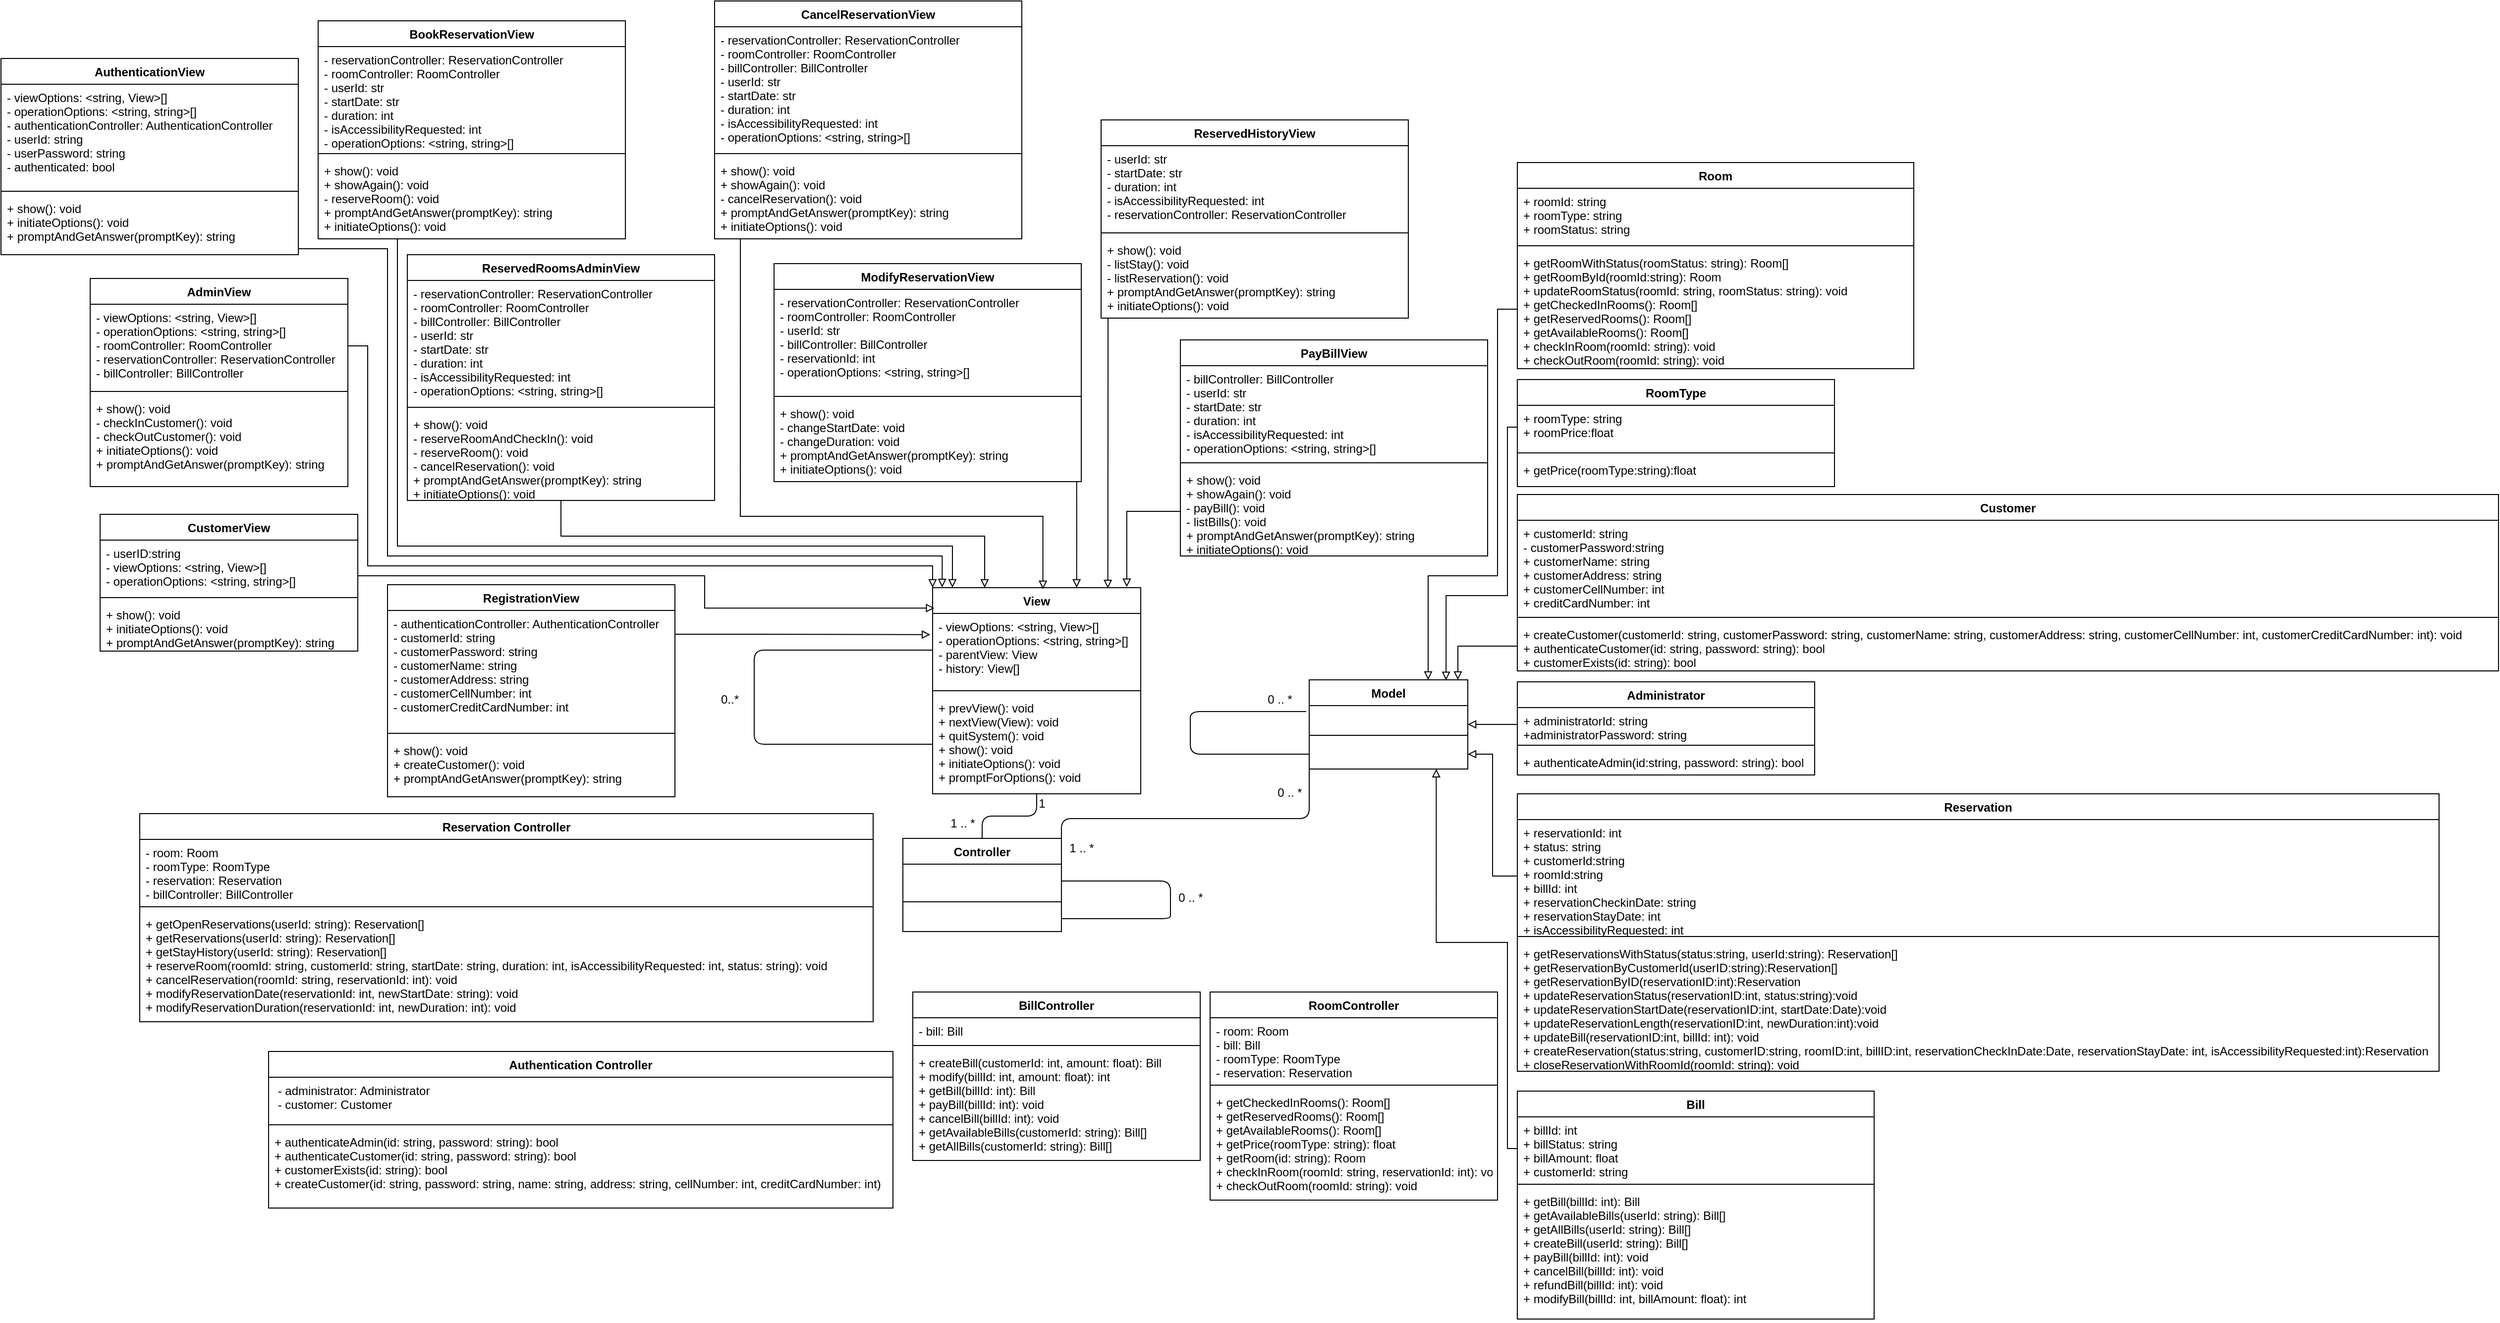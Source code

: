 <mxfile version="20.3.0" type="device"><diagram id="GkyFq522ufnCWcVk9DP3" name="Page-1"><mxGraphModel dx="4058" dy="2920" grid="1" gridSize="10" guides="1" tooltips="1" connect="1" arrows="1" fold="1" page="1" pageScale="1" pageWidth="1100" pageHeight="850" math="0" shadow="0"><root><mxCell id="0"/><mxCell id="1" parent="0"/><mxCell id="Hiqv2ZZL3TNzSeIykQGR-52" value="1 .. *" style="text;html=1;align=center;verticalAlign=middle;resizable=0;points=[];autosize=1;" parent="1" vertex="1"><mxGeometry x="410" y="470" width="40" height="20" as="geometry"/></mxCell><mxCell id="Hiqv2ZZL3TNzSeIykQGR-54" value="" style="html=1;endArrow=none;endFill=0;edgeStyle=elbowEdgeStyle;elbow=vertical;endSize=10;exitX=0.5;exitY=0;exitDx=0;exitDy=0;" parent="1" source="Hiqv2ZZL3TNzSeIykQGR-32" target="Hiqv2ZZL3TNzSeIykQGR-4" edge="1"><mxGeometry width="160" relative="1" as="geometry"><mxPoint x="476" y="465" as="sourcePoint"/><mxPoint x="740" y="405" as="targetPoint"/></mxGeometry></mxCell><mxCell id="Hiqv2ZZL3TNzSeIykQGR-55" value="1" style="text;html=1;align=center;verticalAlign=middle;resizable=0;points=[];autosize=1;" parent="1" vertex="1"><mxGeometry x="500" y="450" width="20" height="20" as="geometry"/></mxCell><mxCell id="Hiqv2ZZL3TNzSeIykQGR-90" value="" style="edgeStyle=elbowEdgeStyle;html=1;endArrow=none;elbow=vertical;exitX=1;exitY=0.5;exitDx=0;exitDy=0;" parent="1" source="Hiqv2ZZL3TNzSeIykQGR-33" edge="1"><mxGeometry width="160" relative="1" as="geometry"><mxPoint x="620" y="405" as="sourcePoint"/><mxPoint x="780" y="374" as="targetPoint"/><Array as="points"><mxPoint x="750" y="475"/><mxPoint x="670" y="534"/></Array></mxGeometry></mxCell><mxCell id="Hiqv2ZZL3TNzSeIykQGR-91" value="0 .. *" style="text;html=1;align=center;verticalAlign=middle;resizable=0;points=[];autosize=1;" parent="1" vertex="1"><mxGeometry x="740" y="439" width="40" height="20" as="geometry"/></mxCell><mxCell id="Hiqv2ZZL3TNzSeIykQGR-92" value="1 .. *" style="text;html=1;align=center;verticalAlign=middle;resizable=0;points=[];autosize=1;" parent="1" vertex="1"><mxGeometry x="530" y="495" width="40" height="20" as="geometry"/></mxCell><mxCell id="iEC_r5GPIJfNSvtTYuvK-2" value="0 .. *" style="text;html=1;align=center;verticalAlign=middle;resizable=0;points=[];autosize=1;" parent="1" vertex="1"><mxGeometry x="640" y="545" width="40" height="20" as="geometry"/></mxCell><mxCell id="Hiqv2ZZL3TNzSeIykQGR-1" value="View" style="swimlane;fontStyle=1;align=center;verticalAlign=top;childLayout=stackLayout;horizontal=1;startSize=26;horizontalStack=0;resizeParent=1;resizeParentMax=0;resizeLast=0;collapsible=1;marginBottom=0;" parent="1" vertex="1"><mxGeometry x="400" y="242" width="210" height="208" as="geometry"/></mxCell><mxCell id="Hiqv2ZZL3TNzSeIykQGR-2" value="- viewOptions: &lt;string, View&gt;[]&#10;- operationOptions: &lt;string, string&gt;[]&#10;- parentView: View&#10;- history: View[]" style="text;strokeColor=none;fillColor=none;align=left;verticalAlign=top;spacingLeft=4;spacingRight=4;overflow=hidden;rotatable=0;points=[[0,0.5],[1,0.5]];portConstraint=eastwest;" parent="Hiqv2ZZL3TNzSeIykQGR-1" vertex="1"><mxGeometry y="26" width="210" height="74" as="geometry"/></mxCell><mxCell id="Hiqv2ZZL3TNzSeIykQGR-3" value="" style="line;strokeWidth=1;fillColor=none;align=left;verticalAlign=middle;spacingTop=-1;spacingLeft=3;spacingRight=3;rotatable=0;labelPosition=right;points=[];portConstraint=eastwest;" parent="Hiqv2ZZL3TNzSeIykQGR-1" vertex="1"><mxGeometry y="100" width="210" height="8" as="geometry"/></mxCell><mxCell id="Hiqv2ZZL3TNzSeIykQGR-4" value="+ prevView(): void&#10;+ nextView(View): void&#10;+ quitSystem(): void&#10;+ show(): void&#10;+ initiateOptions(): void&#10;+ promptForOptions(): void" style="text;strokeColor=none;fillColor=none;align=left;verticalAlign=top;spacingLeft=4;spacingRight=4;overflow=hidden;rotatable=0;points=[[0,0.5],[1,0.5]];portConstraint=eastwest;" parent="Hiqv2ZZL3TNzSeIykQGR-1" vertex="1"><mxGeometry y="108" width="210" height="100" as="geometry"/></mxCell><mxCell id="Qbf3u0AygKGLp--Ei2p_-1" value="" style="endArrow=none;html=1;entryX=0;entryY=0.5;entryDx=0;entryDy=0;exitX=0;exitY=0.5;exitDx=0;exitDy=0;" parent="Hiqv2ZZL3TNzSeIykQGR-1" source="Hiqv2ZZL3TNzSeIykQGR-4" target="Hiqv2ZZL3TNzSeIykQGR-2" edge="1"><mxGeometry width="50" height="50" relative="1" as="geometry"><mxPoint x="140" y="265" as="sourcePoint"/><mxPoint x="190" y="215" as="targetPoint"/><Array as="points"><mxPoint x="-180" y="158"/><mxPoint x="-180" y="63"/></Array></mxGeometry></mxCell><mxCell id="Hiqv2ZZL3TNzSeIykQGR-32" value="Controller" style="swimlane;fontStyle=1;align=center;verticalAlign=top;childLayout=stackLayout;horizontal=1;startSize=26;horizontalStack=0;resizeParent=1;resizeParentMax=0;resizeLast=0;collapsible=1;marginBottom=0;" parent="1" vertex="1"><mxGeometry x="370" y="495" width="160" height="94" as="geometry"/></mxCell><mxCell id="Hiqv2ZZL3TNzSeIykQGR-33" value=" &#10;" style="text;strokeColor=none;fillColor=none;align=left;verticalAlign=top;spacingLeft=4;spacingRight=4;overflow=hidden;rotatable=0;points=[[0,0.5],[1,0.5]];portConstraint=eastwest;" parent="Hiqv2ZZL3TNzSeIykQGR-32" vertex="1"><mxGeometry y="26" width="160" height="34" as="geometry"/></mxCell><mxCell id="Hiqv2ZZL3TNzSeIykQGR-34" value="" style="line;strokeWidth=1;fillColor=none;align=left;verticalAlign=middle;spacingTop=-1;spacingLeft=3;spacingRight=3;rotatable=0;labelPosition=right;points=[];portConstraint=eastwest;" parent="Hiqv2ZZL3TNzSeIykQGR-32" vertex="1"><mxGeometry y="60" width="160" height="8" as="geometry"/></mxCell><mxCell id="Hiqv2ZZL3TNzSeIykQGR-35" value=" &#10;" style="text;strokeColor=none;fillColor=none;align=left;verticalAlign=top;spacingLeft=4;spacingRight=4;overflow=hidden;rotatable=0;points=[[0,0.5],[1,0.5]];portConstraint=eastwest;" parent="Hiqv2ZZL3TNzSeIykQGR-32" vertex="1"><mxGeometry y="68" width="160" height="26" as="geometry"/></mxCell><mxCell id="iEC_r5GPIJfNSvtTYuvK-1" value="" style="endArrow=none;html=1;exitX=1;exitY=0.5;exitDx=0;exitDy=0;entryX=1;entryY=0.5;entryDx=0;entryDy=0;" parent="Hiqv2ZZL3TNzSeIykQGR-32" source="Hiqv2ZZL3TNzSeIykQGR-33" target="Hiqv2ZZL3TNzSeIykQGR-35" edge="1"><mxGeometry width="50" height="50" relative="1" as="geometry"><mxPoint x="160" y="20" as="sourcePoint"/><mxPoint x="210" y="-30" as="targetPoint"/><Array as="points"><mxPoint x="270" y="43"/><mxPoint x="270" y="70"/><mxPoint x="270" y="81"/></Array></mxGeometry></mxCell><mxCell id="Hiqv2ZZL3TNzSeIykQGR-67" value="Customer" style="swimlane;fontStyle=1;align=center;verticalAlign=top;childLayout=stackLayout;horizontal=1;startSize=26;horizontalStack=0;resizeParent=1;resizeParentMax=0;resizeLast=0;collapsible=1;marginBottom=0;" parent="1" vertex="1"><mxGeometry x="990" y="148" width="990" height="178" as="geometry"/></mxCell><mxCell id="Hiqv2ZZL3TNzSeIykQGR-68" value="+ customerId: string&#10;- customerPassword:string&#10;+ customerName: string&#10;+ customerAddress: string&#10;+ customerCellNumber: int&#10;+ creditCardNumber: int " style="text;strokeColor=none;fillColor=none;align=left;verticalAlign=top;spacingLeft=4;spacingRight=4;overflow=hidden;rotatable=0;points=[[0,0.5],[1,0.5]];portConstraint=eastwest;" parent="Hiqv2ZZL3TNzSeIykQGR-67" vertex="1"><mxGeometry y="26" width="990" height="94" as="geometry"/></mxCell><mxCell id="Hiqv2ZZL3TNzSeIykQGR-69" value="" style="line;strokeWidth=1;fillColor=none;align=left;verticalAlign=middle;spacingTop=-1;spacingLeft=3;spacingRight=3;rotatable=0;labelPosition=right;points=[];portConstraint=eastwest;" parent="Hiqv2ZZL3TNzSeIykQGR-67" vertex="1"><mxGeometry y="120" width="990" height="8" as="geometry"/></mxCell><mxCell id="Hiqv2ZZL3TNzSeIykQGR-70" value="+ createCustomer(customerId: string, customerPassword: string, customerName: string, customerAddress: string, customerCellNumber: int, customerCreditCardNumber: int): void&#10;+ authenticateCustomer(id: string, password: string): bool&#10;+ customerExists(id: string): bool&#10;&#10;" style="text;strokeColor=none;fillColor=none;align=left;verticalAlign=top;spacingLeft=4;spacingRight=4;overflow=hidden;rotatable=0;points=[[0,0.5],[1,0.5]];portConstraint=eastwest;" parent="Hiqv2ZZL3TNzSeIykQGR-67" vertex="1"><mxGeometry y="128" width="990" height="50" as="geometry"/></mxCell><mxCell id="Hiqv2ZZL3TNzSeIykQGR-63" value="Model" style="swimlane;fontStyle=1;align=center;verticalAlign=top;childLayout=stackLayout;horizontal=1;startSize=26;horizontalStack=0;resizeParent=1;resizeParentMax=0;resizeLast=0;collapsible=1;marginBottom=0;" parent="1" vertex="1"><mxGeometry x="780" y="335" width="160" height="90" as="geometry"/></mxCell><mxCell id="Hiqv2ZZL3TNzSeIykQGR-64" value=" &#10;" style="text;strokeColor=none;fillColor=none;align=left;verticalAlign=top;spacingLeft=4;spacingRight=4;overflow=hidden;rotatable=0;points=[[0,0.5],[1,0.5]];portConstraint=eastwest;" parent="Hiqv2ZZL3TNzSeIykQGR-63" vertex="1"><mxGeometry y="26" width="160" height="26" as="geometry"/></mxCell><mxCell id="Hiqv2ZZL3TNzSeIykQGR-65" value="" style="line;strokeWidth=1;fillColor=none;align=left;verticalAlign=middle;spacingTop=-1;spacingLeft=3;spacingRight=3;rotatable=0;labelPosition=right;points=[];portConstraint=eastwest;" parent="Hiqv2ZZL3TNzSeIykQGR-63" vertex="1"><mxGeometry y="52" width="160" height="8" as="geometry"/></mxCell><mxCell id="Hiqv2ZZL3TNzSeIykQGR-66" value=" &#10;" style="text;strokeColor=none;fillColor=none;align=left;verticalAlign=top;spacingLeft=4;spacingRight=4;overflow=hidden;rotatable=0;points=[[0,0.5],[1,0.5]];portConstraint=eastwest;" parent="Hiqv2ZZL3TNzSeIykQGR-63" vertex="1"><mxGeometry y="60" width="160" height="30" as="geometry"/></mxCell><mxCell id="Qbf3u0AygKGLp--Ei2p_-4" value="" style="endArrow=none;html=1;entryX=-0.019;entryY=0.231;entryDx=0;entryDy=0;entryPerimeter=0;exitX=0;exitY=0.5;exitDx=0;exitDy=0;" parent="Hiqv2ZZL3TNzSeIykQGR-63" source="Hiqv2ZZL3TNzSeIykQGR-66" target="Hiqv2ZZL3TNzSeIykQGR-64" edge="1"><mxGeometry width="50" height="50" relative="1" as="geometry"><mxPoint x="-240" y="195" as="sourcePoint"/><mxPoint x="-190" y="145" as="targetPoint"/><Array as="points"><mxPoint x="-120" y="75"/><mxPoint x="-120" y="55"/><mxPoint x="-120" y="32"/></Array></mxGeometry></mxCell><mxCell id="Hiqv2ZZL3TNzSeIykQGR-5" value="AuthenticationView" style="swimlane;fontStyle=1;align=center;verticalAlign=top;childLayout=stackLayout;horizontal=1;startSize=26;horizontalStack=0;resizeParent=1;resizeParentMax=0;resizeLast=0;collapsible=1;marginBottom=0;" parent="1" vertex="1"><mxGeometry x="-540" y="-292" width="300" height="198" as="geometry"/></mxCell><mxCell id="Hiqv2ZZL3TNzSeIykQGR-6" value="- viewOptions: &lt;string, View&gt;[]&#10;- operationOptions: &lt;string, string&gt;[]&#10;- authenticationController: AuthenticationController&#10;- userId: string&#10;- userPassword: string&#10;- authenticated: bool" style="text;strokeColor=none;fillColor=none;align=left;verticalAlign=top;spacingLeft=4;spacingRight=4;overflow=hidden;rotatable=0;points=[[0,0.5],[1,0.5]];portConstraint=eastwest;" parent="Hiqv2ZZL3TNzSeIykQGR-5" vertex="1"><mxGeometry y="26" width="300" height="104" as="geometry"/></mxCell><mxCell id="Hiqv2ZZL3TNzSeIykQGR-7" value="" style="line;strokeWidth=1;fillColor=none;align=left;verticalAlign=middle;spacingTop=-1;spacingLeft=3;spacingRight=3;rotatable=0;labelPosition=right;points=[];portConstraint=eastwest;" parent="Hiqv2ZZL3TNzSeIykQGR-5" vertex="1"><mxGeometry y="130" width="300" height="8" as="geometry"/></mxCell><mxCell id="Hiqv2ZZL3TNzSeIykQGR-8" value="+ show(): void&#10;+ initiateOptions(): void&#10;+ promptAndGetAnswer(promptKey): string&#10;" style="text;strokeColor=none;fillColor=none;align=left;verticalAlign=top;spacingLeft=4;spacingRight=4;overflow=hidden;rotatable=0;points=[[0,0.5],[1,0.5]];portConstraint=eastwest;" parent="Hiqv2ZZL3TNzSeIykQGR-5" vertex="1"><mxGeometry y="138" width="300" height="60" as="geometry"/></mxCell><mxCell id="Hiqv2ZZL3TNzSeIykQGR-19" value="BookReservationView" style="swimlane;fontStyle=1;align=center;verticalAlign=top;childLayout=stackLayout;horizontal=1;startSize=26;horizontalStack=0;resizeParent=1;resizeParentMax=0;resizeLast=0;collapsible=1;marginBottom=0;" parent="1" vertex="1"><mxGeometry x="-220" y="-330" width="310" height="220" as="geometry"/></mxCell><mxCell id="Hiqv2ZZL3TNzSeIykQGR-20" value="- reservationController: ReservationController&#10;- roomController: RoomController&#10;- userId: str&#10;- startDate: str&#10;- duration: int&#10;- isAccessibilityRequested: int&#10;- operationOptions: &lt;string, string&gt;[]" style="text;strokeColor=none;fillColor=none;align=left;verticalAlign=top;spacingLeft=4;spacingRight=4;overflow=hidden;rotatable=0;points=[[0,0.5],[1,0.5]];portConstraint=eastwest;" parent="Hiqv2ZZL3TNzSeIykQGR-19" vertex="1"><mxGeometry y="26" width="310" height="104" as="geometry"/></mxCell><mxCell id="Hiqv2ZZL3TNzSeIykQGR-21" value="" style="line;strokeWidth=1;fillColor=none;align=left;verticalAlign=middle;spacingTop=-1;spacingLeft=3;spacingRight=3;rotatable=0;labelPosition=right;points=[];portConstraint=eastwest;" parent="Hiqv2ZZL3TNzSeIykQGR-19" vertex="1"><mxGeometry y="130" width="310" height="8" as="geometry"/></mxCell><mxCell id="Hiqv2ZZL3TNzSeIykQGR-22" value="+ show(): void&#10;+ showAgain(): void&#10;- reserveRoom(): void&#10;+ promptAndGetAnswer(promptKey): string&#10;+ initiateOptions(): void&#10;" style="text;strokeColor=none;fillColor=none;align=left;verticalAlign=top;spacingLeft=4;spacingRight=4;overflow=hidden;rotatable=0;points=[[0,0.5],[1,0.5]];portConstraint=eastwest;" parent="Hiqv2ZZL3TNzSeIykQGR-19" vertex="1"><mxGeometry y="138" width="310" height="82" as="geometry"/></mxCell><mxCell id="Hiqv2ZZL3TNzSeIykQGR-11" value="AdminView" style="swimlane;fontStyle=1;align=center;verticalAlign=top;childLayout=stackLayout;horizontal=1;startSize=26;horizontalStack=0;resizeParent=1;resizeParentMax=0;resizeLast=0;collapsible=1;marginBottom=0;" parent="1" vertex="1"><mxGeometry x="-450" y="-70" width="260" height="210" as="geometry"/></mxCell><mxCell id="Hiqv2ZZL3TNzSeIykQGR-12" value="- viewOptions: &lt;string, View&gt;[]&#10;- operationOptions: &lt;string, string&gt;[]&#10;- roomController: RoomController&#10;- reservationController: ReservationController&#10;- billController: BillController" style="text;strokeColor=none;fillColor=none;align=left;verticalAlign=top;spacingLeft=4;spacingRight=4;overflow=hidden;rotatable=0;points=[[0,0.5],[1,0.5]];portConstraint=eastwest;" parent="Hiqv2ZZL3TNzSeIykQGR-11" vertex="1"><mxGeometry y="26" width="260" height="84" as="geometry"/></mxCell><mxCell id="Hiqv2ZZL3TNzSeIykQGR-13" value="" style="line;strokeWidth=1;fillColor=none;align=left;verticalAlign=middle;spacingTop=-1;spacingLeft=3;spacingRight=3;rotatable=0;labelPosition=right;points=[];portConstraint=eastwest;" parent="Hiqv2ZZL3TNzSeIykQGR-11" vertex="1"><mxGeometry y="110" width="260" height="8" as="geometry"/></mxCell><mxCell id="Hiqv2ZZL3TNzSeIykQGR-14" value="+ show(): void&#10;- checkInCustomer(): void&#10;- checkOutCustomer(): void&#10;+ initiateOptions(): void&#10;+ promptAndGetAnswer(promptKey): string&#10;" style="text;strokeColor=none;fillColor=none;align=left;verticalAlign=top;spacingLeft=4;spacingRight=4;overflow=hidden;rotatable=0;points=[[0,0.5],[1,0.5]];portConstraint=eastwest;" parent="Hiqv2ZZL3TNzSeIykQGR-11" vertex="1"><mxGeometry y="118" width="260" height="92" as="geometry"/></mxCell><mxCell id="Hiqv2ZZL3TNzSeIykQGR-79" value="Bill" style="swimlane;fontStyle=1;align=center;verticalAlign=top;childLayout=stackLayout;horizontal=1;startSize=26;horizontalStack=0;resizeParent=1;resizeParentMax=0;resizeLast=0;collapsible=1;marginBottom=0;" parent="1" vertex="1"><mxGeometry x="990" y="750" width="360" height="230" as="geometry"/></mxCell><mxCell id="Hiqv2ZZL3TNzSeIykQGR-80" value="+ billId: int&#10;+ billStatus: string&#10;+ billAmount: float&#10;+ customerId: string" style="text;strokeColor=none;fillColor=none;align=left;verticalAlign=top;spacingLeft=4;spacingRight=4;overflow=hidden;rotatable=0;points=[[0,0.5],[1,0.5]];portConstraint=eastwest;" parent="Hiqv2ZZL3TNzSeIykQGR-79" vertex="1"><mxGeometry y="26" width="360" height="64" as="geometry"/></mxCell><mxCell id="Hiqv2ZZL3TNzSeIykQGR-81" value="" style="line;strokeWidth=1;fillColor=none;align=left;verticalAlign=middle;spacingTop=-1;spacingLeft=3;spacingRight=3;rotatable=0;labelPosition=right;points=[];portConstraint=eastwest;" parent="Hiqv2ZZL3TNzSeIykQGR-79" vertex="1"><mxGeometry y="90" width="360" height="8" as="geometry"/></mxCell><mxCell id="Hiqv2ZZL3TNzSeIykQGR-82" value="+ getBill(billId: int): Bill&#10;+ getAvailableBills(userId: string): Bill[]&#10;+ getAllBills(userId: string): Bill[]&#10;+ createBill(userId: string): Bill[]&#10;+ payBill(billId: int): void&#10;+ cancelBill(billId: int): void&#10;+ refundBill(billId: int): void&#10;+ modifyBill(billId: int, billAmount: float): int&#10;" style="text;strokeColor=none;fillColor=none;align=left;verticalAlign=top;spacingLeft=4;spacingRight=4;overflow=hidden;rotatable=0;points=[[0,0.5],[1,0.5]];portConstraint=eastwest;" parent="Hiqv2ZZL3TNzSeIykQGR-79" vertex="1"><mxGeometry y="98" width="360" height="132" as="geometry"/></mxCell><mxCell id="Qbf3u0AygKGLp--Ei2p_-2" value="0..*" style="text;html=1;align=center;verticalAlign=middle;resizable=0;points=[];autosize=1;" parent="1" vertex="1"><mxGeometry x="180" y="345" width="30" height="20" as="geometry"/></mxCell><mxCell id="Qbf3u0AygKGLp--Ei2p_-5" value="0 .. *" style="text;html=1;align=center;verticalAlign=middle;resizable=0;points=[];autosize=1;" parent="1" vertex="1"><mxGeometry x="730" y="345" width="40" height="20" as="geometry"/></mxCell><mxCell id="Hiqv2ZZL3TNzSeIykQGR-71" value="Administrator" style="swimlane;fontStyle=1;align=center;verticalAlign=top;childLayout=stackLayout;horizontal=1;startSize=26;horizontalStack=0;resizeParent=1;resizeParentMax=0;resizeLast=0;collapsible=1;marginBottom=0;" parent="1" vertex="1"><mxGeometry x="990" y="337" width="300" height="94" as="geometry"/></mxCell><mxCell id="Hiqv2ZZL3TNzSeIykQGR-72" value="+ administratorId: string&#10;+administratorPassword: string" style="text;strokeColor=none;fillColor=none;align=left;verticalAlign=top;spacingLeft=4;spacingRight=4;overflow=hidden;rotatable=0;points=[[0,0.5],[1,0.5]];portConstraint=eastwest;" parent="Hiqv2ZZL3TNzSeIykQGR-71" vertex="1"><mxGeometry y="26" width="300" height="34" as="geometry"/></mxCell><mxCell id="Hiqv2ZZL3TNzSeIykQGR-73" value="" style="line;strokeWidth=1;fillColor=none;align=left;verticalAlign=middle;spacingTop=-1;spacingLeft=3;spacingRight=3;rotatable=0;labelPosition=right;points=[];portConstraint=eastwest;" parent="Hiqv2ZZL3TNzSeIykQGR-71" vertex="1"><mxGeometry y="60" width="300" height="8" as="geometry"/></mxCell><mxCell id="Hiqv2ZZL3TNzSeIykQGR-74" value="+ authenticateAdmin(id:string, password: string): bool" style="text;strokeColor=none;fillColor=none;align=left;verticalAlign=top;spacingLeft=4;spacingRight=4;overflow=hidden;rotatable=0;points=[[0,0.5],[1,0.5]];portConstraint=eastwest;" parent="Hiqv2ZZL3TNzSeIykQGR-71" vertex="1"><mxGeometry y="68" width="300" height="26" as="geometry"/></mxCell><mxCell id="Hiqv2ZZL3TNzSeIykQGR-75" value="Room" style="swimlane;fontStyle=1;align=center;verticalAlign=top;childLayout=stackLayout;horizontal=1;startSize=26;horizontalStack=0;resizeParent=1;resizeParentMax=0;resizeLast=0;collapsible=1;marginBottom=0;" parent="1" vertex="1"><mxGeometry x="990" y="-187" width="400" height="208" as="geometry"/></mxCell><mxCell id="Hiqv2ZZL3TNzSeIykQGR-76" value="+ roomId: string&#10;+ roomType: string&#10;+ roomStatus: string&#10;" style="text;strokeColor=none;fillColor=none;align=left;verticalAlign=top;spacingLeft=4;spacingRight=4;overflow=hidden;rotatable=0;points=[[0,0.5],[1,0.5]];portConstraint=eastwest;" parent="Hiqv2ZZL3TNzSeIykQGR-75" vertex="1"><mxGeometry y="26" width="400" height="54" as="geometry"/></mxCell><mxCell id="Hiqv2ZZL3TNzSeIykQGR-77" value="" style="line;strokeWidth=1;fillColor=none;align=left;verticalAlign=middle;spacingTop=-1;spacingLeft=3;spacingRight=3;rotatable=0;labelPosition=right;points=[];portConstraint=eastwest;" parent="Hiqv2ZZL3TNzSeIykQGR-75" vertex="1"><mxGeometry y="80" width="400" height="8" as="geometry"/></mxCell><mxCell id="Hiqv2ZZL3TNzSeIykQGR-78" value="+ getRoomWithStatus(roomStatus: string): Room[]&#10;+ getRoomById(roomId:string): Room&#10;+ updateRoomStatus(roomId: string, roomStatus: string): void&#10;+ getCheckedInRooms(): Room[]&#10;+ getReservedRooms(): Room[]&#10;+ getAvailableRooms(): Room[]&#10;+ checkInRoom(roomId: string): void&#10;+ checkOutRoom(roomId: string): void&#10;" style="text;strokeColor=none;fillColor=none;align=left;verticalAlign=top;spacingLeft=4;spacingRight=4;overflow=hidden;rotatable=0;points=[[0,0.5],[1,0.5]];portConstraint=eastwest;" parent="Hiqv2ZZL3TNzSeIykQGR-75" vertex="1"><mxGeometry y="88" width="400" height="120" as="geometry"/></mxCell><mxCell id="SbCefUUK03o6Z3QFRILX-5" value="Reservation" style="swimlane;fontStyle=1;align=center;verticalAlign=top;childLayout=stackLayout;horizontal=1;startSize=26;horizontalStack=0;resizeParent=1;resizeParentMax=0;resizeLast=0;collapsible=1;marginBottom=0;" parent="1" vertex="1"><mxGeometry x="990" y="450" width="930" height="280" as="geometry"/></mxCell><mxCell id="SbCefUUK03o6Z3QFRILX-6" value="+ reservationId: int&#10;+ status: string&#10;+ customerId:string&#10;+ roomId:string&#10;+ billId: int&#10;+ reservationCheckinDate: string&#10;+ reservationStayDate: int&#10;+ isAccessibilityRequested: int&#10;" style="text;strokeColor=none;fillColor=none;align=left;verticalAlign=top;spacingLeft=4;spacingRight=4;overflow=hidden;rotatable=0;points=[[0,0.5],[1,0.5]];portConstraint=eastwest;" parent="SbCefUUK03o6Z3QFRILX-5" vertex="1"><mxGeometry y="26" width="930" height="114" as="geometry"/></mxCell><mxCell id="SbCefUUK03o6Z3QFRILX-7" value="" style="line;strokeWidth=1;fillColor=none;align=left;verticalAlign=middle;spacingTop=-1;spacingLeft=3;spacingRight=3;rotatable=0;labelPosition=right;points=[];portConstraint=eastwest;" parent="SbCefUUK03o6Z3QFRILX-5" vertex="1"><mxGeometry y="140" width="930" height="8" as="geometry"/></mxCell><mxCell id="SbCefUUK03o6Z3QFRILX-8" value="+ getReservationsWithStatus(status:string, userId:string): Reservation[]&#10;+ getReservationByCustomerId(userID:string):Reservation[]&#10;+ getReservationByID(reservationID:int):Reservation&#10;+ updateReservationStatus(reservationID:int, status:string):void&#10;+ updateReservationStartDate(reservationID:int, startDate:Date):void&#10;+ updateReservationLength(reservationID:int, newDuration:int):void&#10;+ updateBill(reservationID:int, billId: int): void&#10;+ createReservation(status:string, customerID:string, roomID:int, billID:int, reservationCheckInDate:Date, reservationStayDate: int, isAccessibilityRequested:int):Reservation&#10;+ closeReservationWithRoomId(roomId: string): void" style="text;strokeColor=none;fillColor=none;align=left;verticalAlign=top;spacingLeft=4;spacingRight=4;overflow=hidden;rotatable=0;points=[[0,0.5],[1,0.5]];portConstraint=eastwest;" parent="SbCefUUK03o6Z3QFRILX-5" vertex="1"><mxGeometry y="148" width="930" height="132" as="geometry"/></mxCell><mxCell id="SbCefUUK03o6Z3QFRILX-11" value="RoomType" style="swimlane;fontStyle=1;align=center;verticalAlign=top;childLayout=stackLayout;horizontal=1;startSize=26;horizontalStack=0;resizeParent=1;resizeParentMax=0;resizeLast=0;collapsible=1;marginBottom=0;" parent="1" vertex="1"><mxGeometry x="990" y="32" width="320" height="108" as="geometry"/></mxCell><mxCell id="SbCefUUK03o6Z3QFRILX-12" value="+ roomType: string&#10;+ roomPrice:float" style="text;strokeColor=none;fillColor=none;align=left;verticalAlign=top;spacingLeft=4;spacingRight=4;overflow=hidden;rotatable=0;points=[[0,0.5],[1,0.5]];portConstraint=eastwest;" parent="SbCefUUK03o6Z3QFRILX-11" vertex="1"><mxGeometry y="26" width="320" height="44" as="geometry"/></mxCell><mxCell id="SbCefUUK03o6Z3QFRILX-13" value="" style="line;strokeWidth=1;fillColor=none;align=left;verticalAlign=middle;spacingTop=-1;spacingLeft=3;spacingRight=3;rotatable=0;labelPosition=right;points=[];portConstraint=eastwest;" parent="SbCefUUK03o6Z3QFRILX-11" vertex="1"><mxGeometry y="70" width="320" height="8" as="geometry"/></mxCell><mxCell id="SbCefUUK03o6Z3QFRILX-14" value="+ getPrice(roomType:string):float" style="text;strokeColor=none;fillColor=none;align=left;verticalAlign=top;spacingLeft=4;spacingRight=4;overflow=hidden;rotatable=0;points=[[0,0.5],[1,0.5]];portConstraint=eastwest;" parent="SbCefUUK03o6Z3QFRILX-11" vertex="1"><mxGeometry y="78" width="320" height="30" as="geometry"/></mxCell><mxCell id="SbCefUUK03o6Z3QFRILX-18" value="CustomerView" style="swimlane;fontStyle=1;align=center;verticalAlign=top;childLayout=stackLayout;horizontal=1;startSize=26;horizontalStack=0;resizeParent=1;resizeParentMax=0;resizeLast=0;collapsible=1;marginBottom=0;" parent="1" vertex="1"><mxGeometry x="-440" y="168" width="260" height="138" as="geometry"/></mxCell><mxCell id="SbCefUUK03o6Z3QFRILX-19" value="- userID:string&#10;- viewOptions: &lt;string, View&gt;[]&#10;- operationOptions: &lt;string, string&gt;[]" style="text;strokeColor=none;fillColor=none;align=left;verticalAlign=top;spacingLeft=4;spacingRight=4;overflow=hidden;rotatable=0;points=[[0,0.5],[1,0.5]];portConstraint=eastwest;" parent="SbCefUUK03o6Z3QFRILX-18" vertex="1"><mxGeometry y="26" width="260" height="54" as="geometry"/></mxCell><mxCell id="SbCefUUK03o6Z3QFRILX-20" value="" style="line;strokeWidth=1;fillColor=none;align=left;verticalAlign=middle;spacingTop=-1;spacingLeft=3;spacingRight=3;rotatable=0;labelPosition=right;points=[];portConstraint=eastwest;" parent="SbCefUUK03o6Z3QFRILX-18" vertex="1"><mxGeometry y="80" width="260" height="8" as="geometry"/></mxCell><mxCell id="SbCefUUK03o6Z3QFRILX-21" value="+ show(): void&#10;+ initiateOptions(): void&#10;+ promptAndGetAnswer(promptKey): string" style="text;strokeColor=none;fillColor=none;align=left;verticalAlign=top;spacingLeft=4;spacingRight=4;overflow=hidden;rotatable=0;points=[[0,0.5],[1,0.5]];portConstraint=eastwest;" parent="SbCefUUK03o6Z3QFRILX-18" vertex="1"><mxGeometry y="88" width="260" height="50" as="geometry"/></mxCell><mxCell id="7ck32grrTbjivdXW3bf4-1" value="RegistrationView" style="swimlane;fontStyle=1;align=center;verticalAlign=top;childLayout=stackLayout;horizontal=1;startSize=26;horizontalStack=0;resizeParent=1;resizeParentMax=0;resizeLast=0;collapsible=1;marginBottom=0;" parent="1" vertex="1"><mxGeometry x="-150" y="239" width="290" height="214" as="geometry"/></mxCell><mxCell id="7ck32grrTbjivdXW3bf4-2" value="- authenticationController: AuthenticationController&#10;- customerId: string&#10;- customerPassword: string&#10;- customerName: string&#10;- customerAddress: string&#10;- customerCellNumber: int&#10;- customerCreditCardNumber: int" style="text;strokeColor=none;fillColor=none;align=left;verticalAlign=top;spacingLeft=4;spacingRight=4;overflow=hidden;rotatable=0;points=[[0,0.5],[1,0.5]];portConstraint=eastwest;" parent="7ck32grrTbjivdXW3bf4-1" vertex="1"><mxGeometry y="26" width="290" height="120" as="geometry"/></mxCell><mxCell id="7ck32grrTbjivdXW3bf4-3" value="" style="line;strokeWidth=1;fillColor=none;align=left;verticalAlign=middle;spacingTop=-1;spacingLeft=3;spacingRight=3;rotatable=0;labelPosition=right;points=[];portConstraint=eastwest;" parent="7ck32grrTbjivdXW3bf4-1" vertex="1"><mxGeometry y="146" width="290" height="8" as="geometry"/></mxCell><mxCell id="7ck32grrTbjivdXW3bf4-4" value="+ show(): void&#10;+ createCustomer(): void&#10;+ promptAndGetAnswer(promptKey): string" style="text;strokeColor=none;fillColor=none;align=left;verticalAlign=top;spacingLeft=4;spacingRight=4;overflow=hidden;rotatable=0;points=[[0,0.5],[1,0.5]];portConstraint=eastwest;" parent="7ck32grrTbjivdXW3bf4-1" vertex="1"><mxGeometry y="154" width="290" height="60" as="geometry"/></mxCell><mxCell id="-o0G_c61xhMUx24gUung-1" value="CancelReservationView" style="swimlane;fontStyle=1;align=center;verticalAlign=top;childLayout=stackLayout;horizontal=1;startSize=26;horizontalStack=0;resizeParent=1;resizeParentMax=0;resizeLast=0;collapsible=1;marginBottom=0;" parent="1" vertex="1"><mxGeometry x="180" y="-350" width="310" height="240" as="geometry"/></mxCell><mxCell id="-o0G_c61xhMUx24gUung-2" value="- reservationController: ReservationController&#10;- roomController: RoomController&#10;- billController: BillController&#10;- userId: str&#10;- startDate: str&#10;- duration: int&#10;- isAccessibilityRequested: int&#10;- operationOptions: &lt;string, string&gt;[]" style="text;strokeColor=none;fillColor=none;align=left;verticalAlign=top;spacingLeft=4;spacingRight=4;overflow=hidden;rotatable=0;points=[[0,0.5],[1,0.5]];portConstraint=eastwest;" parent="-o0G_c61xhMUx24gUung-1" vertex="1"><mxGeometry y="26" width="310" height="124" as="geometry"/></mxCell><mxCell id="-o0G_c61xhMUx24gUung-3" value="" style="line;strokeWidth=1;fillColor=none;align=left;verticalAlign=middle;spacingTop=-1;spacingLeft=3;spacingRight=3;rotatable=0;labelPosition=right;points=[];portConstraint=eastwest;" parent="-o0G_c61xhMUx24gUung-1" vertex="1"><mxGeometry y="150" width="310" height="8" as="geometry"/></mxCell><mxCell id="-o0G_c61xhMUx24gUung-4" value="+ show(): void&#10;+ showAgain(): void&#10;- cancelReservation(): void&#10;+ promptAndGetAnswer(promptKey): string&#10;+ initiateOptions(): void&#10;" style="text;strokeColor=none;fillColor=none;align=left;verticalAlign=top;spacingLeft=4;spacingRight=4;overflow=hidden;rotatable=0;points=[[0,0.5],[1,0.5]];portConstraint=eastwest;" parent="-o0G_c61xhMUx24gUung-1" vertex="1"><mxGeometry y="158" width="310" height="82" as="geometry"/></mxCell><mxCell id="-o0G_c61xhMUx24gUung-6" value="ModifyReservationView" style="swimlane;fontStyle=1;align=center;verticalAlign=top;childLayout=stackLayout;horizontal=1;startSize=26;horizontalStack=0;resizeParent=1;resizeParentMax=0;resizeLast=0;collapsible=1;marginBottom=0;" parent="1" vertex="1"><mxGeometry x="240" y="-85" width="310" height="220" as="geometry"/></mxCell><mxCell id="-o0G_c61xhMUx24gUung-7" value="- reservationController: ReservationController&#10;- roomController: RoomController&#10;- userId: str&#10;- billController: BillController&#10;- reservationId: int&#10;- operationOptions: &lt;string, string&gt;[]" style="text;strokeColor=none;fillColor=none;align=left;verticalAlign=top;spacingLeft=4;spacingRight=4;overflow=hidden;rotatable=0;points=[[0,0.5],[1,0.5]];portConstraint=eastwest;" parent="-o0G_c61xhMUx24gUung-6" vertex="1"><mxGeometry y="26" width="310" height="104" as="geometry"/></mxCell><mxCell id="-o0G_c61xhMUx24gUung-8" value="" style="line;strokeWidth=1;fillColor=none;align=left;verticalAlign=middle;spacingTop=-1;spacingLeft=3;spacingRight=3;rotatable=0;labelPosition=right;points=[];portConstraint=eastwest;" parent="-o0G_c61xhMUx24gUung-6" vertex="1"><mxGeometry y="130" width="310" height="8" as="geometry"/></mxCell><mxCell id="-o0G_c61xhMUx24gUung-9" value="+ show(): void&#10;- changeStartDate: void&#10;- changeDuration: void&#10;+ promptAndGetAnswer(promptKey): string&#10;+ initiateOptions(): void&#10;" style="text;strokeColor=none;fillColor=none;align=left;verticalAlign=top;spacingLeft=4;spacingRight=4;overflow=hidden;rotatable=0;points=[[0,0.5],[1,0.5]];portConstraint=eastwest;" parent="-o0G_c61xhMUx24gUung-6" vertex="1"><mxGeometry y="138" width="310" height="82" as="geometry"/></mxCell><mxCell id="-o0G_c61xhMUx24gUung-10" value="PayBillView" style="swimlane;fontStyle=1;align=center;verticalAlign=top;childLayout=stackLayout;horizontal=1;startSize=26;horizontalStack=0;resizeParent=1;resizeParentMax=0;resizeLast=0;collapsible=1;marginBottom=0;" parent="1" vertex="1"><mxGeometry x="650" y="-8" width="310" height="218" as="geometry"/></mxCell><mxCell id="-o0G_c61xhMUx24gUung-11" value="- billController: BillController&#10;- userId: str&#10;- startDate: str&#10;- duration: int&#10;- isAccessibilityRequested: int&#10;- operationOptions: &lt;string, string&gt;[]" style="text;strokeColor=none;fillColor=none;align=left;verticalAlign=top;spacingLeft=4;spacingRight=4;overflow=hidden;rotatable=0;points=[[0,0.5],[1,0.5]];portConstraint=eastwest;" parent="-o0G_c61xhMUx24gUung-10" vertex="1"><mxGeometry y="26" width="310" height="94" as="geometry"/></mxCell><mxCell id="-o0G_c61xhMUx24gUung-12" value="" style="line;strokeWidth=1;fillColor=none;align=left;verticalAlign=middle;spacingTop=-1;spacingLeft=3;spacingRight=3;rotatable=0;labelPosition=right;points=[];portConstraint=eastwest;" parent="-o0G_c61xhMUx24gUung-10" vertex="1"><mxGeometry y="120" width="310" height="8" as="geometry"/></mxCell><mxCell id="-o0G_c61xhMUx24gUung-13" value="+ show(): void&#10;+ showAgain(): void&#10;- payBill(): void&#10;- listBills(): void&#10;+ promptAndGetAnswer(promptKey): string&#10;+ initiateOptions(): void&#10;" style="text;strokeColor=none;fillColor=none;align=left;verticalAlign=top;spacingLeft=4;spacingRight=4;overflow=hidden;rotatable=0;points=[[0,0.5],[1,0.5]];portConstraint=eastwest;" parent="-o0G_c61xhMUx24gUung-10" vertex="1"><mxGeometry y="128" width="310" height="90" as="geometry"/></mxCell><mxCell id="JnOMAnvViawKdr2aUH6H-38" style="edgeStyle=orthogonalEdgeStyle;rounded=0;orthogonalLoop=1;jettySize=auto;html=1;entryX=0.842;entryY=0.003;entryDx=0;entryDy=0;entryPerimeter=0;endArrow=block;endFill=0;" edge="1" parent="1" source="-o0G_c61xhMUx24gUung-14" target="Hiqv2ZZL3TNzSeIykQGR-1"><mxGeometry relative="1" as="geometry"><Array as="points"><mxPoint x="577" y="30"/><mxPoint x="577" y="30"/></Array></mxGeometry></mxCell><mxCell id="-o0G_c61xhMUx24gUung-14" value="ReservedHistoryView" style="swimlane;fontStyle=1;align=center;verticalAlign=top;childLayout=stackLayout;horizontal=1;startSize=26;horizontalStack=0;resizeParent=1;resizeParentMax=0;resizeLast=0;collapsible=1;marginBottom=0;" parent="1" vertex="1"><mxGeometry x="570" y="-230" width="310" height="200" as="geometry"/></mxCell><mxCell id="-o0G_c61xhMUx24gUung-15" value="- userId: str&#10;- startDate: str&#10;- duration: int&#10;- isAccessibilityRequested: int&#10;- reservationController: ReservationController" style="text;strokeColor=none;fillColor=none;align=left;verticalAlign=top;spacingLeft=4;spacingRight=4;overflow=hidden;rotatable=0;points=[[0,0.5],[1,0.5]];portConstraint=eastwest;" parent="-o0G_c61xhMUx24gUung-14" vertex="1"><mxGeometry y="26" width="310" height="84" as="geometry"/></mxCell><mxCell id="-o0G_c61xhMUx24gUung-16" value="" style="line;strokeWidth=1;fillColor=none;align=left;verticalAlign=middle;spacingTop=-1;spacingLeft=3;spacingRight=3;rotatable=0;labelPosition=right;points=[];portConstraint=eastwest;" parent="-o0G_c61xhMUx24gUung-14" vertex="1"><mxGeometry y="110" width="310" height="8" as="geometry"/></mxCell><mxCell id="-o0G_c61xhMUx24gUung-17" value="+ show(): void&#10;- listStay(): void&#10;- listReservation(): void&#10;+ promptAndGetAnswer(promptKey): string&#10;+ initiateOptions(): void&#10;" style="text;strokeColor=none;fillColor=none;align=left;verticalAlign=top;spacingLeft=4;spacingRight=4;overflow=hidden;rotatable=0;points=[[0,0.5],[1,0.5]];portConstraint=eastwest;" parent="-o0G_c61xhMUx24gUung-14" vertex="1"><mxGeometry y="118" width="310" height="82" as="geometry"/></mxCell><mxCell id="-o0G_c61xhMUx24gUung-18" value="ReservedRoomsAdminView" style="swimlane;fontStyle=1;align=center;verticalAlign=top;childLayout=stackLayout;horizontal=1;startSize=26;horizontalStack=0;resizeParent=1;resizeParentMax=0;resizeLast=0;collapsible=1;marginBottom=0;" parent="1" vertex="1"><mxGeometry x="-130" y="-94" width="310" height="248" as="geometry"/></mxCell><mxCell id="-o0G_c61xhMUx24gUung-19" value="- reservationController: ReservationController&#10;- roomController: RoomController&#10;- billController: BillController&#10;- userId: str&#10;- startDate: str&#10;- duration: int&#10;- isAccessibilityRequested: int&#10;- operationOptions: &lt;string, string&gt;[]" style="text;strokeColor=none;fillColor=none;align=left;verticalAlign=top;spacingLeft=4;spacingRight=4;overflow=hidden;rotatable=0;points=[[0,0.5],[1,0.5]];portConstraint=eastwest;" parent="-o0G_c61xhMUx24gUung-18" vertex="1"><mxGeometry y="26" width="310" height="124" as="geometry"/></mxCell><mxCell id="-o0G_c61xhMUx24gUung-20" value="" style="line;strokeWidth=1;fillColor=none;align=left;verticalAlign=middle;spacingTop=-1;spacingLeft=3;spacingRight=3;rotatable=0;labelPosition=right;points=[];portConstraint=eastwest;" parent="-o0G_c61xhMUx24gUung-18" vertex="1"><mxGeometry y="150" width="310" height="8" as="geometry"/></mxCell><mxCell id="-o0G_c61xhMUx24gUung-21" value="+ show(): void&#10;- reserveRoomAndCheckIn(): void&#10;- reserveRoom(): void&#10;- cancelReservation(): void&#10;+ promptAndGetAnswer(promptKey): string&#10;+ initiateOptions(): void&#10;" style="text;strokeColor=none;fillColor=none;align=left;verticalAlign=top;spacingLeft=4;spacingRight=4;overflow=hidden;rotatable=0;points=[[0,0.5],[1,0.5]];portConstraint=eastwest;" parent="-o0G_c61xhMUx24gUung-18" vertex="1"><mxGeometry y="158" width="310" height="90" as="geometry"/></mxCell><mxCell id="JnOMAnvViawKdr2aUH6H-4" value="Authentication Controller" style="swimlane;fontStyle=1;align=center;verticalAlign=top;childLayout=stackLayout;horizontal=1;startSize=26;horizontalStack=0;resizeParent=1;resizeParentMax=0;resizeLast=0;collapsible=1;marginBottom=0;" vertex="1" parent="1"><mxGeometry x="-270" y="710" width="630" height="158" as="geometry"/></mxCell><mxCell id="JnOMAnvViawKdr2aUH6H-5" value=" - administrator: Administrator&#10; - customer: Customer" style="text;strokeColor=none;fillColor=none;align=left;verticalAlign=top;spacingLeft=4;spacingRight=4;overflow=hidden;rotatable=0;points=[[0,0.5],[1,0.5]];portConstraint=eastwest;" vertex="1" parent="JnOMAnvViawKdr2aUH6H-4"><mxGeometry y="26" width="630" height="44" as="geometry"/></mxCell><mxCell id="JnOMAnvViawKdr2aUH6H-6" value="" style="line;strokeWidth=1;fillColor=none;align=left;verticalAlign=middle;spacingTop=-1;spacingLeft=3;spacingRight=3;rotatable=0;labelPosition=right;points=[];portConstraint=eastwest;" vertex="1" parent="JnOMAnvViawKdr2aUH6H-4"><mxGeometry y="70" width="630" height="8" as="geometry"/></mxCell><mxCell id="JnOMAnvViawKdr2aUH6H-7" value="+ authenticateAdmin(id: string, password: string): bool&#10;+ authenticateCustomer(id: string, password: string): bool&#10;+ customerExists(id: string): bool&#10;+ createCustomer(id: string, password: string, name: string, address: string, cellNumber: int, creditCardNumber: int)" style="text;strokeColor=none;fillColor=none;align=left;verticalAlign=top;spacingLeft=4;spacingRight=4;overflow=hidden;rotatable=0;points=[[0,0.5],[1,0.5]];portConstraint=eastwest;" vertex="1" parent="JnOMAnvViawKdr2aUH6H-4"><mxGeometry y="78" width="630" height="80" as="geometry"/></mxCell><mxCell id="JnOMAnvViawKdr2aUH6H-8" value="BillController" style="swimlane;fontStyle=1;align=center;verticalAlign=top;childLayout=stackLayout;horizontal=1;startSize=26;horizontalStack=0;resizeParent=1;resizeParentMax=0;resizeLast=0;collapsible=1;marginBottom=0;" vertex="1" parent="1"><mxGeometry x="380" y="650" width="290" height="170" as="geometry"/></mxCell><mxCell id="JnOMAnvViawKdr2aUH6H-9" value="- bill: Bill" style="text;strokeColor=none;fillColor=none;align=left;verticalAlign=top;spacingLeft=4;spacingRight=4;overflow=hidden;rotatable=0;points=[[0,0.5],[1,0.5]];portConstraint=eastwest;" vertex="1" parent="JnOMAnvViawKdr2aUH6H-8"><mxGeometry y="26" width="290" height="24" as="geometry"/></mxCell><mxCell id="JnOMAnvViawKdr2aUH6H-10" value="" style="line;strokeWidth=1;fillColor=none;align=left;verticalAlign=middle;spacingTop=-1;spacingLeft=3;spacingRight=3;rotatable=0;labelPosition=right;points=[];portConstraint=eastwest;" vertex="1" parent="JnOMAnvViawKdr2aUH6H-8"><mxGeometry y="50" width="290" height="8" as="geometry"/></mxCell><mxCell id="JnOMAnvViawKdr2aUH6H-11" value="+ createBill(customerId: int, amount: float): Bill&#10;+ modify(billId: int, amount: float): int&#10;+ getBill(billId: int): Bill&#10;+ payBill(billId: int): void&#10;+ cancelBill(billId: int): void&#10;+ getAvailableBills(customerId: string): Bill[]&#10;+ getAllBills(customerId: string): Bill[]" style="text;strokeColor=none;fillColor=none;align=left;verticalAlign=top;spacingLeft=4;spacingRight=4;overflow=hidden;rotatable=0;points=[[0,0.5],[1,0.5]];portConstraint=eastwest;" vertex="1" parent="JnOMAnvViawKdr2aUH6H-8"><mxGeometry y="58" width="290" height="112" as="geometry"/></mxCell><mxCell id="JnOMAnvViawKdr2aUH6H-12" value="Reservation Controller" style="swimlane;fontStyle=1;align=center;verticalAlign=top;childLayout=stackLayout;horizontal=1;startSize=26;horizontalStack=0;resizeParent=1;resizeParentMax=0;resizeLast=0;collapsible=1;marginBottom=0;" vertex="1" parent="1"><mxGeometry x="-400" y="470" width="740" height="210" as="geometry"/></mxCell><mxCell id="JnOMAnvViawKdr2aUH6H-13" value="- room: Room&#10;- roomType: RoomType&#10;- reservation: Reservation&#10;- billController: BillController" style="text;strokeColor=none;fillColor=none;align=left;verticalAlign=top;spacingLeft=4;spacingRight=4;overflow=hidden;rotatable=0;points=[[0,0.5],[1,0.5]];portConstraint=eastwest;" vertex="1" parent="JnOMAnvViawKdr2aUH6H-12"><mxGeometry y="26" width="740" height="64" as="geometry"/></mxCell><mxCell id="JnOMAnvViawKdr2aUH6H-14" value="" style="line;strokeWidth=1;fillColor=none;align=left;verticalAlign=middle;spacingTop=-1;spacingLeft=3;spacingRight=3;rotatable=0;labelPosition=right;points=[];portConstraint=eastwest;" vertex="1" parent="JnOMAnvViawKdr2aUH6H-12"><mxGeometry y="90" width="740" height="8" as="geometry"/></mxCell><mxCell id="JnOMAnvViawKdr2aUH6H-15" value="+ getOpenReservations(userId: string): Reservation[]&#10;+ getReservations(userId: string): Reservation[]&#10;+ getStayHistory(userId: string): Reservation[]&#10;+ reserveRoom(roomId: string, customerId: string, startDate: string, duration: int, isAccessibilityRequested: int, status: string): void&#10;+ cancelReservation(roomId: string, reservationId: int): void&#10;+ modifyReservationDate(reservationId: int, newStartDate: string): void&#10;+ modifyReservationDuration(reservationId: int, newDuration: int): void&#10;&#10;" style="text;strokeColor=none;fillColor=none;align=left;verticalAlign=top;spacingLeft=4;spacingRight=4;overflow=hidden;rotatable=0;points=[[0,0.5],[1,0.5]];portConstraint=eastwest;" vertex="1" parent="JnOMAnvViawKdr2aUH6H-12"><mxGeometry y="98" width="740" height="112" as="geometry"/></mxCell><mxCell id="JnOMAnvViawKdr2aUH6H-16" value="RoomController" style="swimlane;fontStyle=1;align=center;verticalAlign=top;childLayout=stackLayout;horizontal=1;startSize=26;horizontalStack=0;resizeParent=1;resizeParentMax=0;resizeLast=0;collapsible=1;marginBottom=0;" vertex="1" parent="1"><mxGeometry x="680" y="650" width="290" height="210" as="geometry"/></mxCell><mxCell id="JnOMAnvViawKdr2aUH6H-17" value="- room: Room&#10;- bill: Bill&#10;- roomType: RoomType&#10;- reservation: Reservation" style="text;strokeColor=none;fillColor=none;align=left;verticalAlign=top;spacingLeft=4;spacingRight=4;overflow=hidden;rotatable=0;points=[[0,0.5],[1,0.5]];portConstraint=eastwest;" vertex="1" parent="JnOMAnvViawKdr2aUH6H-16"><mxGeometry y="26" width="290" height="64" as="geometry"/></mxCell><mxCell id="JnOMAnvViawKdr2aUH6H-18" value="" style="line;strokeWidth=1;fillColor=none;align=left;verticalAlign=middle;spacingTop=-1;spacingLeft=3;spacingRight=3;rotatable=0;labelPosition=right;points=[];portConstraint=eastwest;" vertex="1" parent="JnOMAnvViawKdr2aUH6H-16"><mxGeometry y="90" width="290" height="8" as="geometry"/></mxCell><mxCell id="JnOMAnvViawKdr2aUH6H-19" value="+ getCheckedInRooms(): Room[]&#10;+ getReservedRooms(): Room[]&#10;+ getAvailableRooms(): Room[]&#10;+ getPrice(roomType: string): float&#10;+ getRoom(id: string): Room&#10;+ checkInRoom(roomId: string, reservationId: int): void&#10;+ checkOutRoom(roomId: string): void&#10;" style="text;strokeColor=none;fillColor=none;align=left;verticalAlign=top;spacingLeft=4;spacingRight=4;overflow=hidden;rotatable=0;points=[[0,0.5],[1,0.5]];portConstraint=eastwest;" vertex="1" parent="JnOMAnvViawKdr2aUH6H-16"><mxGeometry y="98" width="290" height="112" as="geometry"/></mxCell><mxCell id="JnOMAnvViawKdr2aUH6H-30" style="edgeStyle=orthogonalEdgeStyle;rounded=0;orthogonalLoop=1;jettySize=auto;html=1;exitX=0;exitY=0.5;exitDx=0;exitDy=0;entryX=0.75;entryY=0;entryDx=0;entryDy=0;endArrow=block;endFill=0;" edge="1" parent="1" source="Hiqv2ZZL3TNzSeIykQGR-78" target="Hiqv2ZZL3TNzSeIykQGR-63"><mxGeometry relative="1" as="geometry"><Array as="points"><mxPoint x="970" y="-39"/><mxPoint x="970" y="230"/><mxPoint x="900" y="230"/></Array></mxGeometry></mxCell><mxCell id="JnOMAnvViawKdr2aUH6H-31" style="edgeStyle=orthogonalEdgeStyle;rounded=0;orthogonalLoop=1;jettySize=auto;html=1;exitX=0;exitY=0.5;exitDx=0;exitDy=0;entryX=0.863;entryY=0.004;entryDx=0;entryDy=0;entryPerimeter=0;endArrow=block;endFill=0;" edge="1" parent="1" source="SbCefUUK03o6Z3QFRILX-12" target="Hiqv2ZZL3TNzSeIykQGR-63"><mxGeometry relative="1" as="geometry"><Array as="points"><mxPoint x="980" y="80"/><mxPoint x="980" y="250"/><mxPoint x="918" y="250"/></Array></mxGeometry></mxCell><mxCell id="JnOMAnvViawKdr2aUH6H-32" style="edgeStyle=orthogonalEdgeStyle;rounded=0;orthogonalLoop=1;jettySize=auto;html=1;exitX=0;exitY=0.5;exitDx=0;exitDy=0;endArrow=block;endFill=0;" edge="1" parent="1" source="Hiqv2ZZL3TNzSeIykQGR-70"><mxGeometry relative="1" as="geometry"><mxPoint x="930" y="335" as="targetPoint"/><Array as="points"><mxPoint x="930" y="301"/><mxPoint x="930" y="335"/></Array></mxGeometry></mxCell><mxCell id="JnOMAnvViawKdr2aUH6H-33" style="edgeStyle=orthogonalEdgeStyle;rounded=0;orthogonalLoop=1;jettySize=auto;html=1;exitX=0;exitY=0.5;exitDx=0;exitDy=0;entryX=1;entryY=0.73;entryDx=0;entryDy=0;entryPerimeter=0;endArrow=block;endFill=0;" edge="1" parent="1" source="Hiqv2ZZL3TNzSeIykQGR-72" target="Hiqv2ZZL3TNzSeIykQGR-64"><mxGeometry relative="1" as="geometry"/></mxCell><mxCell id="JnOMAnvViawKdr2aUH6H-34" style="edgeStyle=orthogonalEdgeStyle;rounded=0;orthogonalLoop=1;jettySize=auto;html=1;exitX=0;exitY=0.5;exitDx=0;exitDy=0;entryX=1;entryY=0.5;entryDx=0;entryDy=0;endArrow=block;endFill=0;" edge="1" parent="1" source="SbCefUUK03o6Z3QFRILX-6" target="Hiqv2ZZL3TNzSeIykQGR-66"><mxGeometry relative="1" as="geometry"/></mxCell><mxCell id="JnOMAnvViawKdr2aUH6H-36" style="edgeStyle=orthogonalEdgeStyle;rounded=0;orthogonalLoop=1;jettySize=auto;html=1;exitX=0;exitY=0.5;exitDx=0;exitDy=0;entryX=0.801;entryY=0.998;entryDx=0;entryDy=0;entryPerimeter=0;endArrow=block;endFill=0;" edge="1" parent="1" source="Hiqv2ZZL3TNzSeIykQGR-80" target="Hiqv2ZZL3TNzSeIykQGR-66"><mxGeometry relative="1" as="geometry"><Array as="points"><mxPoint x="980" y="808"/><mxPoint x="980" y="600"/><mxPoint x="908" y="600"/></Array></mxGeometry></mxCell><mxCell id="JnOMAnvViawKdr2aUH6H-37" style="edgeStyle=orthogonalEdgeStyle;rounded=0;orthogonalLoop=1;jettySize=auto;html=1;entryX=0.933;entryY=-0.003;entryDx=0;entryDy=0;entryPerimeter=0;endArrow=block;endFill=0;" edge="1" parent="1" source="-o0G_c61xhMUx24gUung-13" target="Hiqv2ZZL3TNzSeIykQGR-1"><mxGeometry relative="1" as="geometry"/></mxCell><mxCell id="JnOMAnvViawKdr2aUH6H-40" style="edgeStyle=orthogonalEdgeStyle;rounded=0;orthogonalLoop=1;jettySize=auto;html=1;entryX=0.53;entryY=0.007;entryDx=0;entryDy=0;entryPerimeter=0;endArrow=block;endFill=0;exitX=0.084;exitY=0.999;exitDx=0;exitDy=0;exitPerimeter=0;" edge="1" parent="1" source="-o0G_c61xhMUx24gUung-4" target="Hiqv2ZZL3TNzSeIykQGR-1"><mxGeometry relative="1" as="geometry"><Array as="points"><mxPoint x="206" y="170"/><mxPoint x="511" y="170"/></Array></mxGeometry></mxCell><mxCell id="JnOMAnvViawKdr2aUH6H-41" style="edgeStyle=orthogonalEdgeStyle;rounded=0;orthogonalLoop=1;jettySize=auto;html=1;entryX=0.25;entryY=0;entryDx=0;entryDy=0;endArrow=block;endFill=0;" edge="1" parent="1" source="-o0G_c61xhMUx24gUung-21" target="Hiqv2ZZL3TNzSeIykQGR-1"><mxGeometry relative="1" as="geometry"><Array as="points"><mxPoint x="25" y="190"/><mxPoint x="453" y="190"/></Array></mxGeometry></mxCell><mxCell id="JnOMAnvViawKdr2aUH6H-42" style="edgeStyle=orthogonalEdgeStyle;rounded=0;orthogonalLoop=1;jettySize=auto;html=1;endArrow=block;endFill=0;exitX=0.985;exitY=0.991;exitDx=0;exitDy=0;exitPerimeter=0;entryX=0.692;entryY=0;entryDx=0;entryDy=0;entryPerimeter=0;" edge="1" parent="1" source="-o0G_c61xhMUx24gUung-9" target="Hiqv2ZZL3TNzSeIykQGR-1"><mxGeometry relative="1" as="geometry"><mxPoint x="545" y="240" as="targetPoint"/><Array as="points"/></mxGeometry></mxCell><mxCell id="JnOMAnvViawKdr2aUH6H-44" style="edgeStyle=orthogonalEdgeStyle;rounded=0;orthogonalLoop=1;jettySize=auto;html=1;endArrow=block;endFill=0;" edge="1" parent="1" source="Hiqv2ZZL3TNzSeIykQGR-22"><mxGeometry relative="1" as="geometry"><mxPoint x="420" y="242" as="targetPoint"/><Array as="points"><mxPoint x="-140" y="200"/><mxPoint x="420" y="200"/></Array></mxGeometry></mxCell><mxCell id="JnOMAnvViawKdr2aUH6H-46" style="edgeStyle=orthogonalEdgeStyle;rounded=0;orthogonalLoop=1;jettySize=auto;html=1;exitX=1;exitY=0.5;exitDx=0;exitDy=0;entryX=0;entryY=0;entryDx=0;entryDy=0;endArrow=block;endFill=0;" edge="1" parent="1" source="Hiqv2ZZL3TNzSeIykQGR-12" target="Hiqv2ZZL3TNzSeIykQGR-1"><mxGeometry relative="1" as="geometry"><Array as="points"><mxPoint x="-170" y="-2"/><mxPoint x="-170" y="220"/><mxPoint x="400" y="220"/></Array></mxGeometry></mxCell><mxCell id="JnOMAnvViawKdr2aUH6H-47" style="edgeStyle=orthogonalEdgeStyle;rounded=0;orthogonalLoop=1;jettySize=auto;html=1;entryX=-0.011;entryY=0.289;entryDx=0;entryDy=0;entryPerimeter=0;endArrow=block;endFill=0;" edge="1" parent="1" source="7ck32grrTbjivdXW3bf4-2" target="Hiqv2ZZL3TNzSeIykQGR-2"><mxGeometry relative="1" as="geometry"><Array as="points"><mxPoint x="210" y="289"/><mxPoint x="210" y="289"/></Array></mxGeometry></mxCell><mxCell id="JnOMAnvViawKdr2aUH6H-48" style="edgeStyle=orthogonalEdgeStyle;rounded=0;orthogonalLoop=1;jettySize=auto;html=1;entryX=0.009;entryY=-0.073;entryDx=0;entryDy=0;entryPerimeter=0;endArrow=block;endFill=0;" edge="1" parent="1" source="SbCefUUK03o6Z3QFRILX-19" target="Hiqv2ZZL3TNzSeIykQGR-2"><mxGeometry relative="1" as="geometry"><Array as="points"><mxPoint x="170" y="230"/><mxPoint x="170" y="263"/></Array></mxGeometry></mxCell><mxCell id="JnOMAnvViawKdr2aUH6H-49" style="edgeStyle=orthogonalEdgeStyle;rounded=0;orthogonalLoop=1;jettySize=auto;html=1;exitX=1;exitY=0.5;exitDx=0;exitDy=0;endArrow=block;endFill=0;entryX=0.046;entryY=-0.002;entryDx=0;entryDy=0;entryPerimeter=0;" edge="1" parent="1" source="Hiqv2ZZL3TNzSeIykQGR-8" target="Hiqv2ZZL3TNzSeIykQGR-1"><mxGeometry relative="1" as="geometry"><mxPoint x="410" y="240" as="targetPoint"/><Array as="points"><mxPoint x="-240" y="-100"/><mxPoint x="-150" y="-100"/><mxPoint x="-150" y="210"/><mxPoint x="410" y="210"/></Array></mxGeometry></mxCell></root></mxGraphModel></diagram></mxfile>